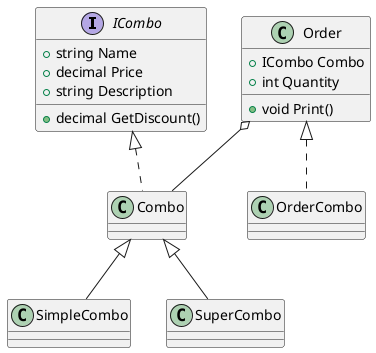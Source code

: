 @startuml
interface ICombo {
    + string Name
    + decimal Price
    + string Description
    
    + decimal GetDiscount()
}

class Order {
    + ICombo Combo
    + int Quantity

    + void Print()
}


ICombo <|.. Combo
Order <|.. OrderCombo
Combo <|-- SimpleCombo
Combo <|-- SuperCombo

Order o-- Combo

@enduml